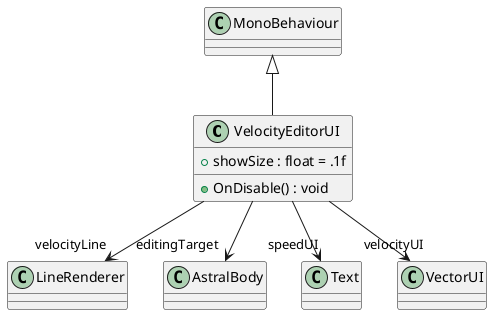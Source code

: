 @startuml
class VelocityEditorUI {
    + showSize : float = .1f
    + OnDisable() : void
}
MonoBehaviour <|-- VelocityEditorUI
VelocityEditorUI --> "velocityLine" LineRenderer
VelocityEditorUI --> "editingTarget" AstralBody
VelocityEditorUI --> "speedUI" Text
VelocityEditorUI --> "velocityUI" VectorUI
@enduml
